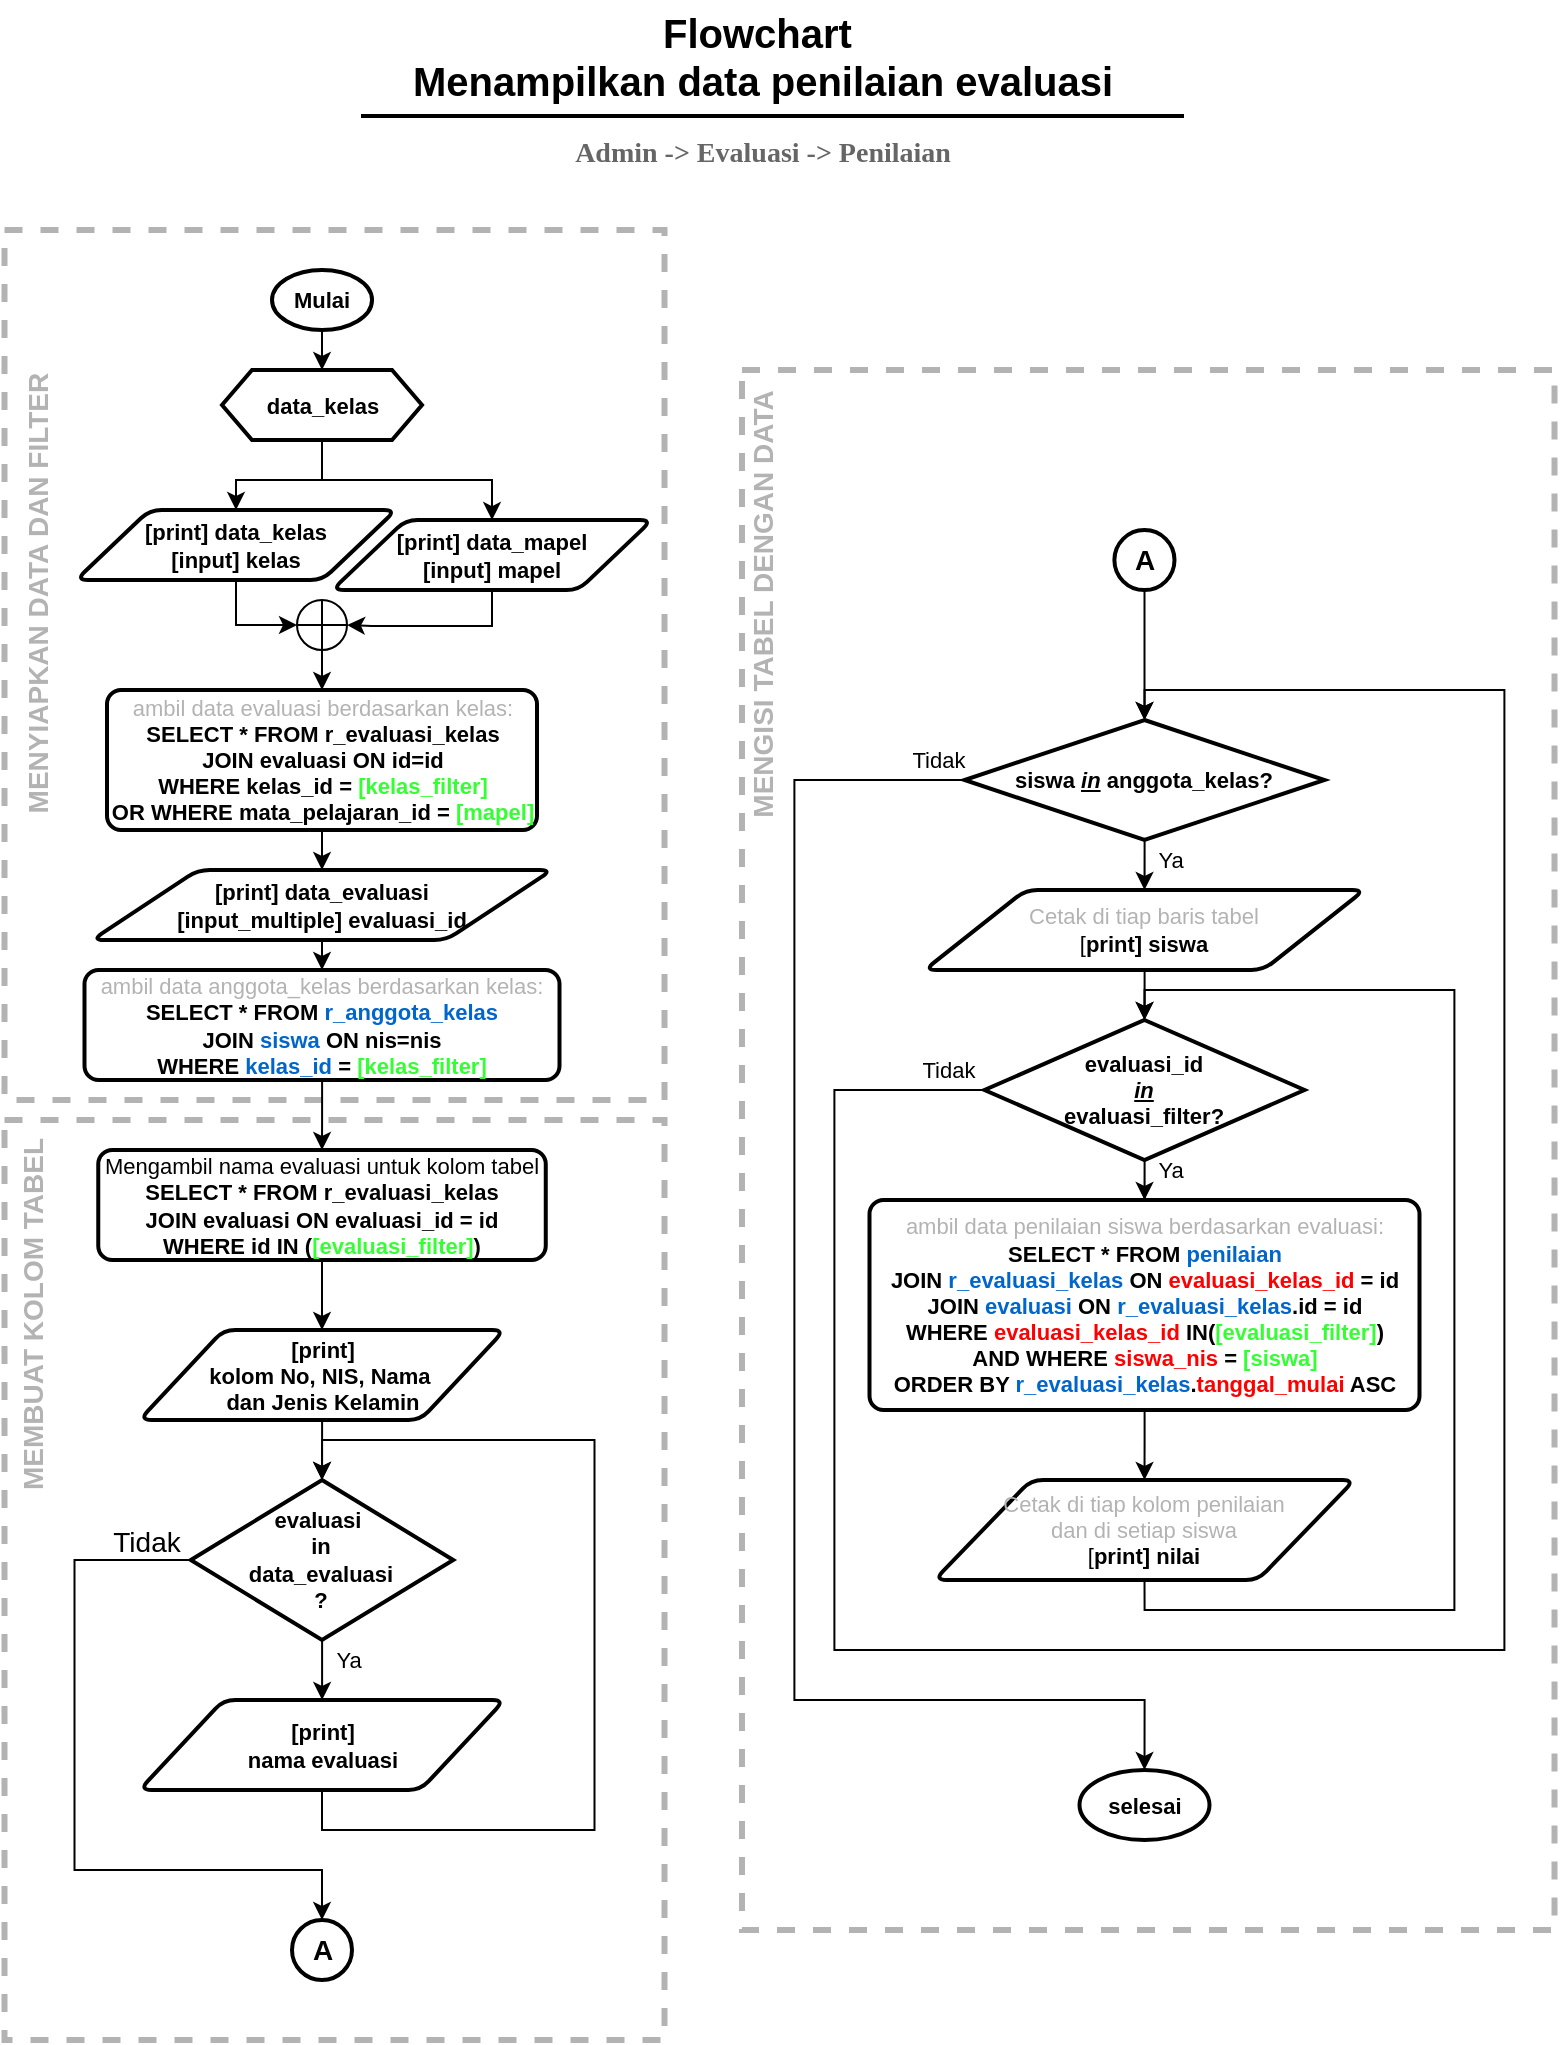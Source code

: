 <mxfile version="14.6.13" type="device"><diagram id="PxVFnnYIsCW79aa3E4Hu" name="Page-1"><mxGraphModel dx="565" dy="348" grid="1" gridSize="5" guides="1" tooltips="1" connect="1" arrows="1" fold="1" page="1" pageScale="1" pageWidth="850" pageHeight="1100" math="0" shadow="0"><root><mxCell id="0"/><mxCell id="1" parent="0"/><mxCell id="FxCYl6IBIULI2Yp59_UB-63" value="" style="rounded=0;whiteSpace=wrap;html=1;fontSize=14;strokeWidth=3;fillColor=none;dashed=1;strokeColor=#B3B3B3;" parent="1" vertex="1"><mxGeometry x="66.25" y="145" width="330" height="435" as="geometry"/></mxCell><mxCell id="FxCYl6IBIULI2Yp59_UB-65" value="" style="rounded=0;whiteSpace=wrap;html=1;fontSize=14;strokeWidth=3;fillColor=none;dashed=1;strokeColor=#B3B3B3;" parent="1" vertex="1"><mxGeometry x="435" y="215" width="406.25" height="780" as="geometry"/></mxCell><mxCell id="FxCYl6IBIULI2Yp59_UB-9" style="edgeStyle=orthogonalEdgeStyle;rounded=0;orthogonalLoop=1;jettySize=auto;html=1;entryX=0.5;entryY=0;entryDx=0;entryDy=0;fontSize=11;" parent="1" source="FxCYl6IBIULI2Yp59_UB-1" target="FxCYl6IBIULI2Yp59_UB-8" edge="1"><mxGeometry relative="1" as="geometry"/></mxCell><mxCell id="FxCYl6IBIULI2Yp59_UB-1" value="Mulai" style="strokeWidth=2;html=1;shape=mxgraph.flowchart.start_1;whiteSpace=wrap;fontSize=11;fontStyle=1" parent="1" vertex="1"><mxGeometry x="200.01" y="165" width="50" height="30" as="geometry"/></mxCell><mxCell id="dVWbs0QWJp4sfwAOp_BJ-36" style="edgeStyle=orthogonalEdgeStyle;rounded=0;orthogonalLoop=1;jettySize=auto;html=1;entryX=0;entryY=0.5;entryDx=0;entryDy=0;entryPerimeter=0;strokeColor=#000000;strokeWidth=1;" edge="1" parent="1" source="FxCYl6IBIULI2Yp59_UB-2" target="dVWbs0QWJp4sfwAOp_BJ-32"><mxGeometry relative="1" as="geometry"/></mxCell><mxCell id="FxCYl6IBIULI2Yp59_UB-2" value="[print] data_kelas&lt;br&gt;[input] kelas" style="shape=parallelogram;html=1;strokeWidth=2;perimeter=parallelogramPerimeter;whiteSpace=wrap;rounded=1;arcSize=12;size=0.23;fontSize=11;fontStyle=1" parent="1" vertex="1"><mxGeometry x="102" y="285" width="160" height="35" as="geometry"/></mxCell><mxCell id="FxCYl6IBIULI2Yp59_UB-10" style="edgeStyle=orthogonalEdgeStyle;rounded=0;orthogonalLoop=1;jettySize=auto;html=1;entryX=0.5;entryY=0;entryDx=0;entryDy=0;fontSize=11;" parent="1" source="FxCYl6IBIULI2Yp59_UB-8" target="FxCYl6IBIULI2Yp59_UB-2" edge="1"><mxGeometry relative="1" as="geometry"/></mxCell><mxCell id="dVWbs0QWJp4sfwAOp_BJ-31" style="edgeStyle=orthogonalEdgeStyle;rounded=0;orthogonalLoop=1;jettySize=auto;html=1;entryX=0.5;entryY=0;entryDx=0;entryDy=0;strokeColor=#000000;strokeWidth=1;" edge="1" parent="1" source="FxCYl6IBIULI2Yp59_UB-8" target="dVWbs0QWJp4sfwAOp_BJ-30"><mxGeometry relative="1" as="geometry"/></mxCell><mxCell id="FxCYl6IBIULI2Yp59_UB-8" value="data_kelas" style="verticalLabelPosition=middle;verticalAlign=middle;html=1;shape=hexagon;perimeter=hexagonPerimeter2;arcSize=6;size=0.15;fontSize=11;labelPosition=center;align=center;fontStyle=1;strokeWidth=2;" parent="1" vertex="1"><mxGeometry x="175.01" y="215" width="100" height="35" as="geometry"/></mxCell><mxCell id="FxCYl6IBIULI2Yp59_UB-14" style="edgeStyle=orthogonalEdgeStyle;rounded=0;orthogonalLoop=1;jettySize=auto;html=1;entryX=0.5;entryY=0;entryDx=0;entryDy=0;fontSize=11;" parent="1" source="FxCYl6IBIULI2Yp59_UB-11" target="FxCYl6IBIULI2Yp59_UB-13" edge="1"><mxGeometry relative="1" as="geometry"/></mxCell><mxCell id="FxCYl6IBIULI2Yp59_UB-11" value="&lt;font color=&quot;#b3b3b3&quot;&gt;ambil data evaluasi berdasarkan kelas:&lt;br&gt;&lt;/font&gt;&lt;b&gt;SELECT * FROM r_evaluasi_kelas&lt;br&gt;JOIN evaluasi ON id=id&lt;br&gt;WHERE kelas_id = &lt;font color=&quot;#33ff33&quot;&gt;[kelas_filter]&lt;/font&gt;&lt;br&gt;OR WHERE mata_pelajaran_id = &lt;font color=&quot;#33ff33&quot;&gt;[mapel]&lt;/font&gt;&lt;br&gt;&lt;/b&gt;" style="rounded=1;whiteSpace=wrap;html=1;absoluteArcSize=1;arcSize=14;strokeWidth=2;fontSize=11;" parent="1" vertex="1"><mxGeometry x="117.5" y="375" width="215" height="70" as="geometry"/></mxCell><mxCell id="FxCYl6IBIULI2Yp59_UB-18" style="edgeStyle=orthogonalEdgeStyle;rounded=0;orthogonalLoop=1;jettySize=auto;html=1;entryX=0.5;entryY=0;entryDx=0;entryDy=0;fontSize=11;" parent="1" source="FxCYl6IBIULI2Yp59_UB-13" target="FxCYl6IBIULI2Yp59_UB-17" edge="1"><mxGeometry relative="1" as="geometry"/></mxCell><mxCell id="FxCYl6IBIULI2Yp59_UB-13" value="&lt;b&gt;[print] data_evaluasi&lt;br&gt;[input_multiple] evaluasi_id&lt;br&gt;&lt;/b&gt;" style="shape=parallelogram;html=1;strokeWidth=2;perimeter=parallelogramPerimeter;whiteSpace=wrap;rounded=1;arcSize=12;size=0.23;fontSize=11;" parent="1" vertex="1"><mxGeometry x="110" y="465" width="230" height="35" as="geometry"/></mxCell><mxCell id="FxCYl6IBIULI2Yp59_UB-44" style="edgeStyle=orthogonalEdgeStyle;rounded=0;orthogonalLoop=1;jettySize=auto;html=1;entryX=0.5;entryY=0;entryDx=0;entryDy=0;fontSize=11;" parent="1" source="FxCYl6IBIULI2Yp59_UB-17" target="FxCYl6IBIULI2Yp59_UB-43" edge="1"><mxGeometry relative="1" as="geometry"/></mxCell><mxCell id="FxCYl6IBIULI2Yp59_UB-17" value="&lt;font color=&quot;#b3b3b3&quot;&gt;ambil data anggota_kelas berdasarkan kelas:&lt;br&gt;&lt;/font&gt;&lt;b&gt;SELECT * FROM &lt;font color=&quot;#0066cc&quot;&gt;r_anggota_kelas&lt;/font&gt;&lt;br&gt;JOIN &lt;font color=&quot;#0066cc&quot;&gt;siswa &lt;/font&gt;ON nis=nis&lt;br&gt;WHERE &lt;font color=&quot;#0066cc&quot;&gt;kelas_id &lt;/font&gt;= &lt;font color=&quot;#33ff33&quot;&gt;[&lt;/font&gt;&lt;/b&gt;&lt;b&gt;&lt;font color=&quot;#33ff33&quot;&gt;kelas_filter&lt;/font&gt;&lt;/b&gt;&lt;b&gt;&lt;font color=&quot;#33ff33&quot;&gt;]&lt;/font&gt;&lt;/b&gt;" style="rounded=1;whiteSpace=wrap;html=1;absoluteArcSize=1;arcSize=14;strokeWidth=2;fontSize=11;" parent="1" vertex="1"><mxGeometry x="106.25" y="515" width="237.5" height="55" as="geometry"/></mxCell><mxCell id="FxCYl6IBIULI2Yp59_UB-22" style="edgeStyle=orthogonalEdgeStyle;rounded=0;orthogonalLoop=1;jettySize=auto;html=1;entryX=0.5;entryY=0;entryDx=0;entryDy=0;fontSize=11;" parent="1" source="FxCYl6IBIULI2Yp59_UB-19" target="FxCYl6IBIULI2Yp59_UB-21" edge="1"><mxGeometry relative="1" as="geometry"/></mxCell><mxCell id="FxCYl6IBIULI2Yp59_UB-37" style="edgeStyle=orthogonalEdgeStyle;rounded=0;orthogonalLoop=1;jettySize=auto;html=1;entryX=0.5;entryY=0;entryDx=0;entryDy=0;entryPerimeter=0;fontSize=11;" parent="1" source="FxCYl6IBIULI2Yp59_UB-19" target="FxCYl6IBIULI2Yp59_UB-36" edge="1"><mxGeometry relative="1" as="geometry"><Array as="points"><mxPoint x="461.2" y="420"/><mxPoint x="461.2" y="880"/><mxPoint x="636.2" y="880"/></Array></mxGeometry></mxCell><mxCell id="FxCYl6IBIULI2Yp59_UB-19" value="&lt;b&gt;siswa &lt;i&gt;&lt;u&gt;in&lt;/u&gt;&lt;/i&gt; anggota_kelas?&lt;/b&gt;" style="strokeWidth=2;html=1;shape=mxgraph.flowchart.decision;whiteSpace=wrap;fontSize=11;" parent="1" vertex="1"><mxGeometry x="546.25" y="390" width="180" height="60" as="geometry"/></mxCell><mxCell id="FxCYl6IBIULI2Yp59_UB-24" style="edgeStyle=orthogonalEdgeStyle;rounded=0;orthogonalLoop=1;jettySize=auto;html=1;entryX=0.5;entryY=0;entryDx=0;entryDy=0;entryPerimeter=0;fontSize=11;" parent="1" source="FxCYl6IBIULI2Yp59_UB-21" target="FxCYl6IBIULI2Yp59_UB-23" edge="1"><mxGeometry relative="1" as="geometry"/></mxCell><mxCell id="FxCYl6IBIULI2Yp59_UB-21" value="&lt;font color=&quot;#b3b3b3&quot;&gt;Cetak di tiap baris tabel&lt;br&gt;&lt;/font&gt;[&lt;b&gt;print] siswa&lt;/b&gt;&lt;b&gt;&lt;br&gt;&lt;/b&gt;" style="shape=parallelogram;html=1;strokeWidth=2;perimeter=parallelogramPerimeter;whiteSpace=wrap;rounded=1;arcSize=12;size=0.23;fontSize=11;" parent="1" vertex="1"><mxGeometry x="526.25" y="475" width="220" height="40" as="geometry"/></mxCell><mxCell id="FxCYl6IBIULI2Yp59_UB-27" style="edgeStyle=orthogonalEdgeStyle;rounded=0;orthogonalLoop=1;jettySize=auto;html=1;entryX=0.5;entryY=0;entryDx=0;entryDy=0;fontSize=11;" parent="1" source="FxCYl6IBIULI2Yp59_UB-23" target="FxCYl6IBIULI2Yp59_UB-26" edge="1"><mxGeometry relative="1" as="geometry"/></mxCell><mxCell id="FxCYl6IBIULI2Yp59_UB-32" style="edgeStyle=orthogonalEdgeStyle;rounded=0;orthogonalLoop=1;jettySize=auto;html=1;entryX=0.5;entryY=0;entryDx=0;entryDy=0;entryPerimeter=0;fontSize=11;" parent="1" source="FxCYl6IBIULI2Yp59_UB-23" target="FxCYl6IBIULI2Yp59_UB-19" edge="1"><mxGeometry relative="1" as="geometry"><Array as="points"><mxPoint x="481.2" y="575"/><mxPoint x="481.2" y="855"/><mxPoint x="816.2" y="855"/><mxPoint x="816.2" y="375"/><mxPoint x="636.2" y="375"/></Array></mxGeometry></mxCell><mxCell id="FxCYl6IBIULI2Yp59_UB-23" value="&lt;b&gt;evaluasi_id&lt;br&gt;&lt;i&gt;&lt;u&gt;in&lt;/u&gt;&lt;/i&gt; &lt;br&gt;evaluasi_filter?&lt;/b&gt;" style="strokeWidth=2;html=1;shape=mxgraph.flowchart.decision;whiteSpace=wrap;fontSize=11;" parent="1" vertex="1"><mxGeometry x="556.25" y="540" width="160" height="70" as="geometry"/></mxCell><mxCell id="FxCYl6IBIULI2Yp59_UB-25" value="Ya" style="text;html=1;align=center;verticalAlign=middle;resizable=0;points=[];autosize=1;strokeColor=none;fontSize=11;" parent="1" vertex="1"><mxGeometry x="636.25" y="450" width="25" height="20" as="geometry"/></mxCell><mxCell id="FxCYl6IBIULI2Yp59_UB-30" style="edgeStyle=orthogonalEdgeStyle;rounded=0;orthogonalLoop=1;jettySize=auto;html=1;entryX=0.5;entryY=0;entryDx=0;entryDy=0;fontSize=11;" parent="1" source="FxCYl6IBIULI2Yp59_UB-26" target="FxCYl6IBIULI2Yp59_UB-29" edge="1"><mxGeometry relative="1" as="geometry"/></mxCell><mxCell id="FxCYl6IBIULI2Yp59_UB-26" value="&lt;font color=&quot;#b3b3b3&quot;&gt;ambil data penilaian siswa berdasarkan evaluasi:&lt;br&gt;&lt;/font&gt;&lt;b&gt;SELECT * FROM &lt;font color=&quot;#0066cc&quot;&gt;penilaian&lt;/font&gt;&lt;br&gt;JOIN &lt;font color=&quot;#0066cc&quot;&gt;r_evaluasi_kelas &lt;/font&gt;ON &lt;font color=&quot;#ff0000&quot;&gt;evaluasi_kelas_id &lt;/font&gt;= id&lt;br&gt;JOIN &lt;font color=&quot;#0066cc&quot;&gt;evaluasi &lt;/font&gt;ON &lt;font color=&quot;#0066cc&quot;&gt;r_evaluasi_kelas&lt;/font&gt;.id = id&lt;br&gt;WHERE&amp;nbsp;&lt;/b&gt;&lt;b&gt;&lt;font color=&quot;#ff0000&quot;&gt;evaluasi_kelas_id&amp;nbsp;&lt;/font&gt;&lt;/b&gt;&lt;b&gt;IN(&lt;font color=&quot;#33ff33&quot;&gt;[evaluasi_filter]&lt;/font&gt;)&lt;br&gt;AND WHERE &lt;font color=&quot;#ff0000&quot;&gt;siswa_nis &lt;/font&gt;= &lt;font color=&quot;#33ff33&quot;&gt;[siswa]&lt;br&gt;&lt;/font&gt;ORDER BY &lt;font color=&quot;#0066cc&quot;&gt;r_evaluasi_kelas&lt;/font&gt;.&lt;font color=&quot;#ff0000&quot;&gt;tanggal_mulai &lt;/font&gt;ASC&lt;br&gt;&lt;/b&gt;" style="rounded=1;whiteSpace=wrap;html=1;absoluteArcSize=1;arcSize=14;strokeWidth=2;fontSize=11;" parent="1" vertex="1"><mxGeometry x="498.75" y="630" width="275" height="105" as="geometry"/></mxCell><mxCell id="FxCYl6IBIULI2Yp59_UB-28" value="Ya" style="text;html=1;align=center;verticalAlign=middle;resizable=0;points=[];autosize=1;strokeColor=none;fontSize=11;" parent="1" vertex="1"><mxGeometry x="636.25" y="605" width="25" height="20" as="geometry"/></mxCell><mxCell id="FxCYl6IBIULI2Yp59_UB-31" style="edgeStyle=orthogonalEdgeStyle;rounded=0;orthogonalLoop=1;jettySize=auto;html=1;entryX=0.5;entryY=0;entryDx=0;entryDy=0;entryPerimeter=0;fontSize=11;exitX=0.5;exitY=1;exitDx=0;exitDy=0;" parent="1" source="FxCYl6IBIULI2Yp59_UB-29" target="FxCYl6IBIULI2Yp59_UB-23" edge="1"><mxGeometry relative="1" as="geometry"><Array as="points"><mxPoint x="636.2" y="835"/><mxPoint x="791.2" y="835"/><mxPoint x="791.2" y="525"/><mxPoint x="636.2" y="525"/></Array></mxGeometry></mxCell><mxCell id="FxCYl6IBIULI2Yp59_UB-29" value="&lt;font color=&quot;#b3b3b3&quot;&gt;Cetak di tiap kolom penilaian&lt;br&gt;dan di setiap siswa&lt;/font&gt;&lt;br&gt;[&lt;b&gt;print] nilai&lt;/b&gt;&lt;b&gt;&lt;br&gt;&lt;/b&gt;" style="shape=parallelogram;html=1;strokeWidth=2;perimeter=parallelogramPerimeter;whiteSpace=wrap;rounded=1;arcSize=12;size=0.23;fontSize=11;" parent="1" vertex="1"><mxGeometry x="531.25" y="770" width="210" height="50" as="geometry"/></mxCell><mxCell id="FxCYl6IBIULI2Yp59_UB-34" value="Tidak" style="text;html=1;align=center;verticalAlign=middle;resizable=0;points=[];autosize=1;strokeColor=none;fontSize=11;" parent="1" vertex="1"><mxGeometry x="517.5" y="555" width="40" height="20" as="geometry"/></mxCell><mxCell id="FxCYl6IBIULI2Yp59_UB-36" value="selesai" style="strokeWidth=2;html=1;shape=mxgraph.flowchart.start_1;whiteSpace=wrap;fontSize=11;fontStyle=1" parent="1" vertex="1"><mxGeometry x="603.75" y="915" width="65" height="35" as="geometry"/></mxCell><mxCell id="FxCYl6IBIULI2Yp59_UB-38" value="Tidak" style="text;html=1;align=center;verticalAlign=middle;resizable=0;points=[];autosize=1;strokeColor=none;fontSize=11;" parent="1" vertex="1"><mxGeometry x="512.5" y="400" width="40" height="20" as="geometry"/></mxCell><mxCell id="FxCYl6IBIULI2Yp59_UB-40" value="Flowchart&amp;nbsp;&lt;br&gt;Menampilkan data penilaian evaluasi" style="text;html=1;align=center;verticalAlign=middle;resizable=0;points=[];autosize=1;strokeColor=none;fontStyle=1;fontSize=20;" parent="1" vertex="1"><mxGeometry x="262" y="30" width="365" height="55" as="geometry"/></mxCell><mxCell id="FxCYl6IBIULI2Yp59_UB-41" value="" style="endArrow=none;html=1;fontSize=20;fontStyle=0;strokeWidth=2;" parent="1" edge="1"><mxGeometry width="50" height="50" relative="1" as="geometry"><mxPoint x="244.5" y="88" as="sourcePoint"/><mxPoint x="656" y="88" as="targetPoint"/></mxGeometry></mxCell><mxCell id="FxCYl6IBIULI2Yp59_UB-48" style="edgeStyle=orthogonalEdgeStyle;rounded=0;orthogonalLoop=1;jettySize=auto;html=1;entryX=0.5;entryY=0;entryDx=0;entryDy=0;fontSize=11;" parent="1" source="FxCYl6IBIULI2Yp59_UB-43" target="FxCYl6IBIULI2Yp59_UB-47" edge="1"><mxGeometry relative="1" as="geometry"/></mxCell><mxCell id="FxCYl6IBIULI2Yp59_UB-43" value="Mengambil nama evaluasi untuk kolom tabel&lt;br&gt;&lt;b&gt;SELECT * FROM r_evaluasi_kelas&lt;br&gt;JOIN evaluasi ON evaluasi_id = id&lt;br&gt;WHERE id IN (&lt;font color=&quot;#33ff33&quot;&gt;[evaluasi_filter]&lt;/font&gt;)&lt;/b&gt;" style="rounded=1;whiteSpace=wrap;html=1;absoluteArcSize=1;arcSize=14;strokeWidth=2;fontSize=11;" parent="1" vertex="1"><mxGeometry x="113.13" y="605" width="223.75" height="55" as="geometry"/></mxCell><mxCell id="FxCYl6IBIULI2Yp59_UB-52" style="edgeStyle=orthogonalEdgeStyle;rounded=0;orthogonalLoop=1;jettySize=auto;html=1;fontSize=11;" parent="1" source="FxCYl6IBIULI2Yp59_UB-45" target="FxCYl6IBIULI2Yp59_UB-51" edge="1"><mxGeometry relative="1" as="geometry"/></mxCell><mxCell id="FxCYl6IBIULI2Yp59_UB-56" style="edgeStyle=orthogonalEdgeStyle;rounded=0;orthogonalLoop=1;jettySize=auto;html=1;fontSize=14;entryX=0.5;entryY=0;entryDx=0;entryDy=0;entryPerimeter=0;" parent="1" source="FxCYl6IBIULI2Yp59_UB-45" target="FxCYl6IBIULI2Yp59_UB-55" edge="1"><mxGeometry relative="1" as="geometry"><mxPoint x="71.25" y="970" as="targetPoint"/><Array as="points"><mxPoint x="101.25" y="810"/><mxPoint x="101.25" y="965"/><mxPoint x="225.25" y="965"/></Array></mxGeometry></mxCell><mxCell id="FxCYl6IBIULI2Yp59_UB-45" value="&lt;b&gt;&amp;nbsp; evaluasi&amp;nbsp; &amp;nbsp;&lt;br&gt;in&lt;br&gt;data_evaluasi&lt;br&gt;?&lt;br&gt;&lt;/b&gt;" style="strokeWidth=2;html=1;shape=mxgraph.flowchart.decision;whiteSpace=wrap;fontSize=11;" parent="1" vertex="1"><mxGeometry x="159.38" y="770" width="131.25" height="80" as="geometry"/></mxCell><mxCell id="FxCYl6IBIULI2Yp59_UB-49" style="edgeStyle=orthogonalEdgeStyle;rounded=0;orthogonalLoop=1;jettySize=auto;html=1;entryX=0.5;entryY=0;entryDx=0;entryDy=0;entryPerimeter=0;fontSize=11;" parent="1" source="FxCYl6IBIULI2Yp59_UB-47" target="FxCYl6IBIULI2Yp59_UB-45" edge="1"><mxGeometry relative="1" as="geometry"/></mxCell><mxCell id="FxCYl6IBIULI2Yp59_UB-47" value="&lt;b&gt;[print] &lt;br&gt;kolom No, NIS, Nama&amp;nbsp;&lt;br&gt;dan Jenis Kelamin&lt;br&gt;&lt;/b&gt;" style="shape=parallelogram;html=1;strokeWidth=2;perimeter=parallelogramPerimeter;whiteSpace=wrap;rounded=1;arcSize=12;size=0.23;fontSize=11;" parent="1" vertex="1"><mxGeometry x="133.75" y="695" width="182.5" height="45" as="geometry"/></mxCell><mxCell id="FxCYl6IBIULI2Yp59_UB-54" style="edgeStyle=orthogonalEdgeStyle;rounded=0;orthogonalLoop=1;jettySize=auto;html=1;fontSize=11;exitX=0.5;exitY=1;exitDx=0;exitDy=0;entryX=0.5;entryY=0;entryDx=0;entryDy=0;entryPerimeter=0;" parent="1" source="FxCYl6IBIULI2Yp59_UB-51" target="FxCYl6IBIULI2Yp59_UB-45" edge="1"><mxGeometry relative="1" as="geometry"><mxPoint x="225.0" y="750" as="targetPoint"/><Array as="points"><mxPoint x="225.25" y="945"/><mxPoint x="361.25" y="945"/><mxPoint x="361.25" y="750"/><mxPoint x="225.25" y="750"/></Array></mxGeometry></mxCell><mxCell id="FxCYl6IBIULI2Yp59_UB-51" value="&lt;b&gt;[print] &lt;br&gt;nama evaluasi&lt;br&gt;&lt;/b&gt;" style="shape=parallelogram;html=1;strokeWidth=2;perimeter=parallelogramPerimeter;whiteSpace=wrap;rounded=1;arcSize=12;size=0.23;fontSize=11;" parent="1" vertex="1"><mxGeometry x="133.75" y="880" width="182.5" height="45" as="geometry"/></mxCell><mxCell id="FxCYl6IBIULI2Yp59_UB-53" value="Ya" style="text;html=1;align=center;verticalAlign=middle;resizable=0;points=[];autosize=1;strokeColor=none;fontSize=11;" parent="1" vertex="1"><mxGeometry x="225" y="850" width="25" height="20" as="geometry"/></mxCell><mxCell id="FxCYl6IBIULI2Yp59_UB-55" value="A" style="verticalLabelPosition=middle;verticalAlign=middle;html=1;shape=mxgraph.flowchart.on-page_reference;fontSize=14;strokeWidth=2;fontStyle=1;labelPosition=center;align=center;" parent="1" vertex="1"><mxGeometry x="210" y="990" width="30" height="30" as="geometry"/></mxCell><mxCell id="FxCYl6IBIULI2Yp59_UB-57" value="Tidak" style="text;html=1;align=center;verticalAlign=middle;resizable=0;points=[];autosize=1;strokeColor=none;fontSize=14;" parent="1" vertex="1"><mxGeometry x="114.25" y="788" width="45" height="25" as="geometry"/></mxCell><mxCell id="FxCYl6IBIULI2Yp59_UB-59" style="edgeStyle=orthogonalEdgeStyle;rounded=0;orthogonalLoop=1;jettySize=auto;html=1;entryX=0.5;entryY=0;entryDx=0;entryDy=0;entryPerimeter=0;fontSize=14;" parent="1" source="FxCYl6IBIULI2Yp59_UB-58" target="FxCYl6IBIULI2Yp59_UB-19" edge="1"><mxGeometry relative="1" as="geometry"/></mxCell><mxCell id="FxCYl6IBIULI2Yp59_UB-58" value="A" style="verticalLabelPosition=middle;verticalAlign=middle;html=1;shape=mxgraph.flowchart.on-page_reference;fontSize=14;strokeWidth=2;fontStyle=1;labelPosition=center;align=center;" parent="1" vertex="1"><mxGeometry x="621.2" y="295" width="30.05" height="30.05" as="geometry"/></mxCell><mxCell id="FxCYl6IBIULI2Yp59_UB-60" value="" style="rounded=0;whiteSpace=wrap;html=1;fontSize=14;strokeWidth=3;fillColor=none;dashed=1;strokeColor=#B3B3B3;" parent="1" vertex="1"><mxGeometry x="66.25" y="590" width="330" height="460" as="geometry"/></mxCell><mxCell id="FxCYl6IBIULI2Yp59_UB-61" value="MEMBUAT KOLOM TABEL" style="text;html=1;align=center;verticalAlign=middle;resizable=0;points=[];autosize=1;strokeColor=none;fontSize=14;fontStyle=1;fontColor=#B3B3B3;rotation=-90;" parent="1" vertex="1"><mxGeometry x="-15" y="675" width="190" height="25" as="geometry"/></mxCell><mxCell id="FxCYl6IBIULI2Yp59_UB-62" value="MENYIAPKAN DATA DAN FILTER" style="text;html=1;align=center;verticalAlign=middle;resizable=0;points=[];autosize=1;strokeColor=none;fontSize=14;fontStyle=1;fontColor=#B3B3B3;rotation=-90;" parent="1" vertex="1"><mxGeometry x="-35" y="315.05" width="235" height="25" as="geometry"/></mxCell><mxCell id="FxCYl6IBIULI2Yp59_UB-66" value="MENGISI TABEL DENGAN DATA" style="text;html=1;align=center;verticalAlign=middle;resizable=0;points=[];autosize=1;strokeColor=none;fontSize=14;fontStyle=1;fontColor=#B3B3B3;rotation=-90;" parent="1" vertex="1"><mxGeometry x="332.5" y="320" width="225" height="25" as="geometry"/></mxCell><mxCell id="FxCYl6IBIULI2Yp59_UB-67" value="&lt;font face=&quot;Fira Code&quot;&gt;Admin -&amp;gt; Evaluasi -&amp;gt; Penilaian&lt;/font&gt;" style="text;html=1;align=center;verticalAlign=middle;resizable=0;points=[];autosize=1;strokeColor=none;fontSize=14;fontStyle=1;fontColor=#666666;" parent="1" vertex="1"><mxGeometry x="309.5" y="93" width="270" height="25" as="geometry"/></mxCell><mxCell id="dVWbs0QWJp4sfwAOp_BJ-35" style="edgeStyle=orthogonalEdgeStyle;rounded=0;orthogonalLoop=1;jettySize=auto;html=1;entryX=1;entryY=0.5;entryDx=0;entryDy=0;entryPerimeter=0;strokeColor=#000000;strokeWidth=1;" edge="1" parent="1" source="dVWbs0QWJp4sfwAOp_BJ-30" target="dVWbs0QWJp4sfwAOp_BJ-32"><mxGeometry relative="1" as="geometry"><Array as="points"><mxPoint x="310" y="343"/><mxPoint x="250" y="343"/></Array></mxGeometry></mxCell><mxCell id="dVWbs0QWJp4sfwAOp_BJ-30" value="[print] data_mapel&lt;br&gt;[input] mapel" style="shape=parallelogram;html=1;strokeWidth=2;perimeter=parallelogramPerimeter;whiteSpace=wrap;rounded=1;arcSize=12;size=0.23;fontSize=11;fontStyle=1" vertex="1" parent="1"><mxGeometry x="230" y="290.05" width="160" height="35" as="geometry"/></mxCell><mxCell id="dVWbs0QWJp4sfwAOp_BJ-33" style="edgeStyle=orthogonalEdgeStyle;rounded=0;orthogonalLoop=1;jettySize=auto;html=1;entryX=0.5;entryY=0;entryDx=0;entryDy=0;strokeColor=#000000;strokeWidth=1;" edge="1" parent="1" source="dVWbs0QWJp4sfwAOp_BJ-32" target="FxCYl6IBIULI2Yp59_UB-11"><mxGeometry relative="1" as="geometry"/></mxCell><mxCell id="dVWbs0QWJp4sfwAOp_BJ-32" value="" style="verticalLabelPosition=bottom;verticalAlign=top;html=1;shape=mxgraph.flowchart.summing_function;rounded=0;glass=0;" vertex="1" parent="1"><mxGeometry x="212.5" y="330" width="25" height="25" as="geometry"/></mxCell></root></mxGraphModel></diagram></mxfile>